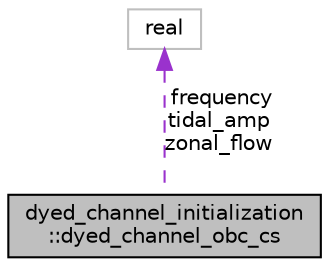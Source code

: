 digraph "dyed_channel_initialization::dyed_channel_obc_cs"
{
 // INTERACTIVE_SVG=YES
 // LATEX_PDF_SIZE
  edge [fontname="Helvetica",fontsize="10",labelfontname="Helvetica",labelfontsize="10"];
  node [fontname="Helvetica",fontsize="10",shape=record];
  Node1 [label="dyed_channel_initialization\l::dyed_channel_obc_cs",height=0.2,width=0.4,color="black", fillcolor="grey75", style="filled", fontcolor="black",tooltip="Control structure for dyed-channel open boundaries."];
  Node2 -> Node1 [dir="back",color="darkorchid3",fontsize="10",style="dashed",label=" frequency\ntidal_amp\nzonal_flow" ,fontname="Helvetica"];
  Node2 [label="real",height=0.2,width=0.4,color="grey75", fillcolor="white", style="filled",tooltip=" "];
}
